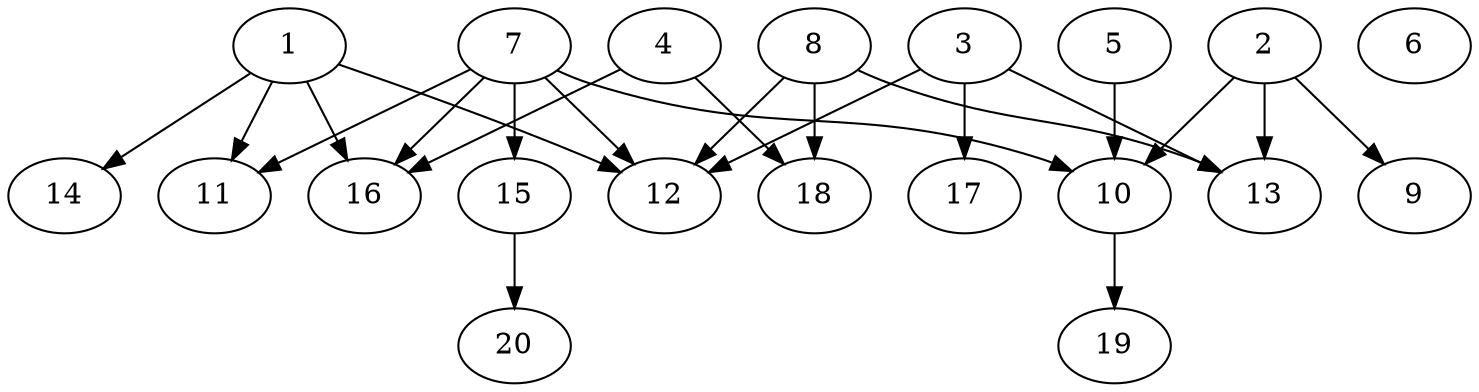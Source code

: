 // DAG automatically generated by daggen at Sat Jul 27 15:39:06 2019
// ./daggen --dot -n 20 --ccr 0.3 --fat 0.8 --regular 0.5 --density 0.4 --mindata 5242880 --maxdata 52428800 
digraph G {
  1 [size="158484480", alpha="0.17", expect_size="47545344"] 
  1 -> 11 [size ="47545344"]
  1 -> 12 [size ="47545344"]
  1 -> 14 [size ="47545344"]
  1 -> 16 [size ="47545344"]
  2 [size="65365333", alpha="0.19", expect_size="19609600"] 
  2 -> 9 [size ="19609600"]
  2 -> 10 [size ="19609600"]
  2 -> 13 [size ="19609600"]
  3 [size="57627307", alpha="0.14", expect_size="17288192"] 
  3 -> 12 [size ="17288192"]
  3 -> 13 [size ="17288192"]
  3 -> 17 [size ="17288192"]
  4 [size="97365333", alpha="0.08", expect_size="29209600"] 
  4 -> 16 [size ="29209600"]
  4 -> 18 [size ="29209600"]
  5 [size="95788373", alpha="0.13", expect_size="28736512"] 
  5 -> 10 [size ="28736512"]
  6 [size="130420053", alpha="0.08", expect_size="39126016"] 
  7 [size="83978240", alpha="0.13", expect_size="25193472"] 
  7 -> 10 [size ="25193472"]
  7 -> 11 [size ="25193472"]
  7 -> 12 [size ="25193472"]
  7 -> 15 [size ="25193472"]
  7 -> 16 [size ="25193472"]
  8 [size="143407787", alpha="0.12", expect_size="43022336"] 
  8 -> 12 [size ="43022336"]
  8 -> 13 [size ="43022336"]
  8 -> 18 [size ="43022336"]
  9 [size="91180373", alpha="0.09", expect_size="27354112"] 
  10 [size="53732693", alpha="0.20", expect_size="16119808"] 
  10 -> 19 [size ="16119808"]
  11 [size="22862507", alpha="0.10", expect_size="6858752"] 
  12 [size="155501227", alpha="0.12", expect_size="46650368"] 
  13 [size="151476907", alpha="0.15", expect_size="45443072"] 
  14 [size="102089387", alpha="0.11", expect_size="30626816"] 
  15 [size="168826880", alpha="0.19", expect_size="50648064"] 
  15 -> 20 [size ="50648064"]
  16 [size="112285013", alpha="0.20", expect_size="33685504"] 
  17 [size="19602773", alpha="0.06", expect_size="5880832"] 
  18 [size="118961493", alpha="0.01", expect_size="35688448"] 
  19 [size="55063893", alpha="0.13", expect_size="16519168"] 
  20 [size="124897280", alpha="0.13", expect_size="37469184"] 
}

